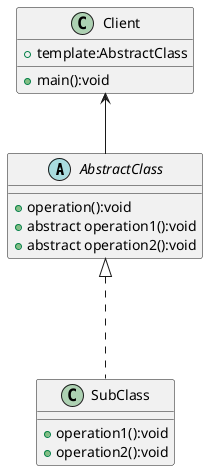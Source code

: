@startuml
    abstract class AbstractClass{
       + operation():void
       + abstract operation1():void
       + abstract operation2():void
    }

    class SubClass{
     + operation1():void
     + operation2():void
    }

    class Client{
       + template:AbstractClass
       + main():void
    }

     Client <-- AbstractClass
     AbstractClass <|... SubClass




@enduml